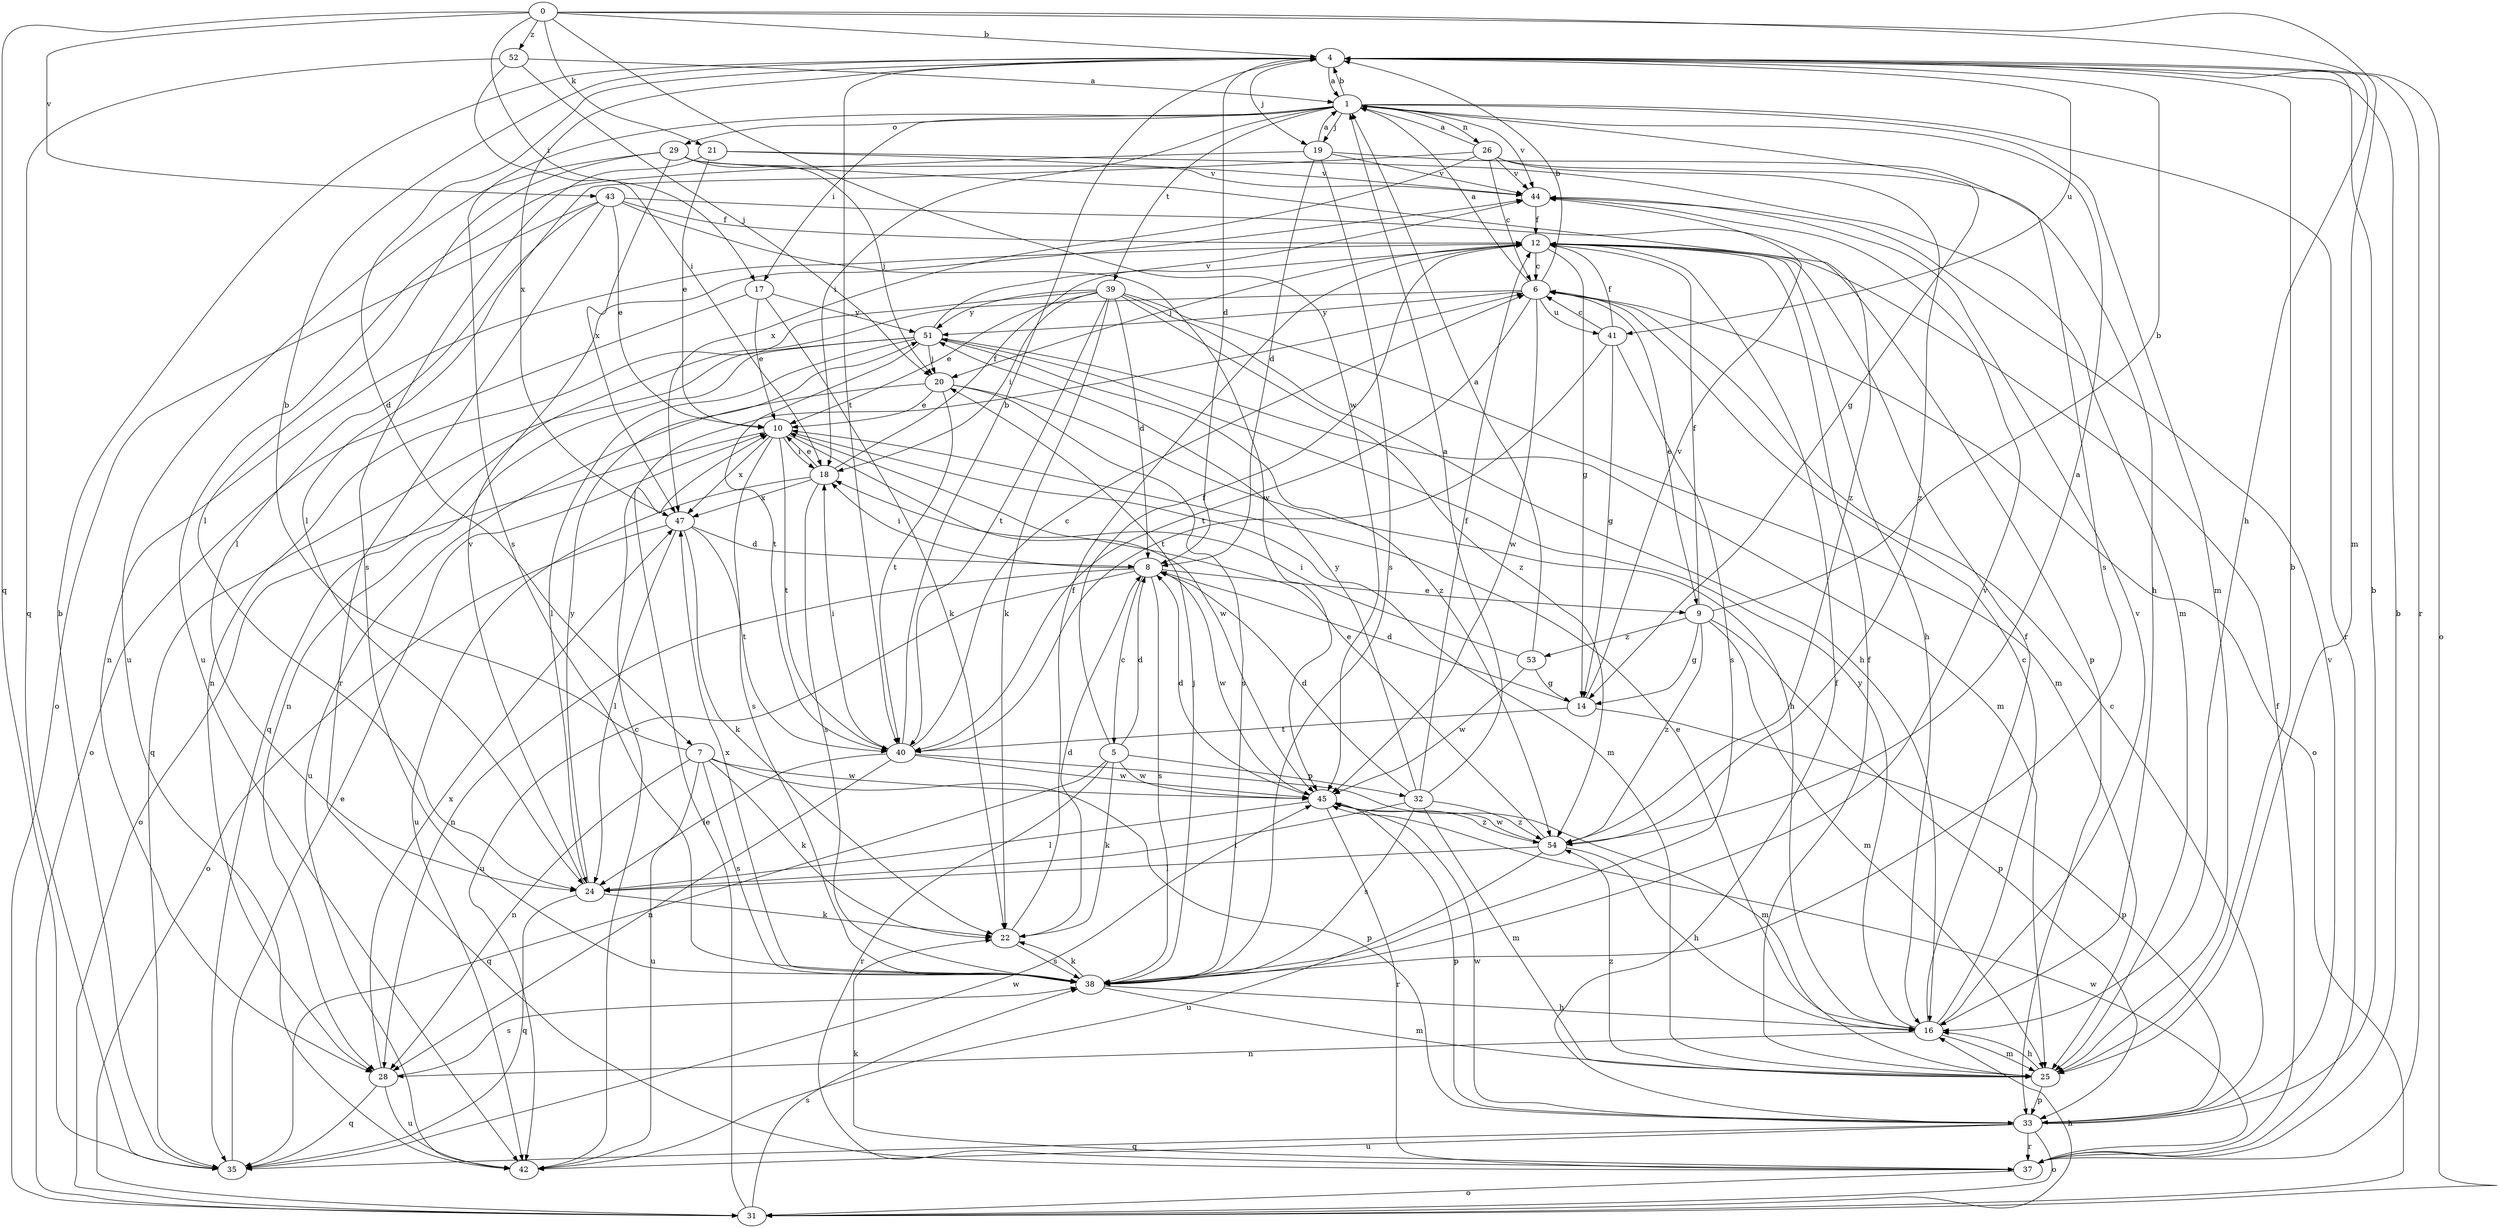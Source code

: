 strict digraph  {
0;
1;
4;
5;
6;
7;
8;
9;
10;
12;
14;
16;
17;
18;
19;
20;
21;
22;
24;
25;
26;
28;
29;
31;
32;
33;
35;
37;
38;
39;
40;
41;
42;
43;
44;
45;
47;
51;
52;
53;
54;
0 -> 4  [label=b];
0 -> 16  [label=h];
0 -> 17  [label=i];
0 -> 21  [label=k];
0 -> 25  [label=m];
0 -> 35  [label=q];
0 -> 43  [label=v];
0 -> 45  [label=w];
0 -> 52  [label=z];
1 -> 4  [label=b];
1 -> 14  [label=g];
1 -> 17  [label=i];
1 -> 18  [label=i];
1 -> 19  [label=j];
1 -> 25  [label=m];
1 -> 26  [label=n];
1 -> 29  [label=o];
1 -> 37  [label=r];
1 -> 38  [label=s];
1 -> 39  [label=t];
1 -> 44  [label=v];
4 -> 1  [label=a];
4 -> 7  [label=d];
4 -> 8  [label=d];
4 -> 19  [label=j];
4 -> 31  [label=o];
4 -> 37  [label=r];
4 -> 40  [label=t];
4 -> 41  [label=u];
4 -> 47  [label=x];
5 -> 8  [label=d];
5 -> 12  [label=f];
5 -> 22  [label=k];
5 -> 32  [label=p];
5 -> 35  [label=q];
5 -> 37  [label=r];
5 -> 45  [label=w];
6 -> 1  [label=a];
6 -> 4  [label=b];
6 -> 9  [label=e];
6 -> 31  [label=o];
6 -> 35  [label=q];
6 -> 40  [label=t];
6 -> 41  [label=u];
6 -> 45  [label=w];
6 -> 51  [label=y];
7 -> 4  [label=b];
7 -> 22  [label=k];
7 -> 28  [label=n];
7 -> 33  [label=p];
7 -> 38  [label=s];
7 -> 42  [label=u];
7 -> 45  [label=w];
8 -> 5  [label=c];
8 -> 9  [label=e];
8 -> 18  [label=i];
8 -> 28  [label=n];
8 -> 38  [label=s];
8 -> 42  [label=u];
8 -> 45  [label=w];
9 -> 4  [label=b];
9 -> 12  [label=f];
9 -> 14  [label=g];
9 -> 25  [label=m];
9 -> 33  [label=p];
9 -> 53  [label=z];
9 -> 54  [label=z];
10 -> 18  [label=i];
10 -> 25  [label=m];
10 -> 31  [label=o];
10 -> 38  [label=s];
10 -> 40  [label=t];
10 -> 45  [label=w];
10 -> 47  [label=x];
12 -> 6  [label=c];
12 -> 14  [label=g];
12 -> 16  [label=h];
12 -> 20  [label=j];
12 -> 28  [label=n];
14 -> 8  [label=d];
14 -> 33  [label=p];
14 -> 40  [label=t];
14 -> 44  [label=v];
16 -> 6  [label=c];
16 -> 10  [label=e];
16 -> 12  [label=f];
16 -> 25  [label=m];
16 -> 28  [label=n];
16 -> 44  [label=v];
16 -> 51  [label=y];
17 -> 10  [label=e];
17 -> 22  [label=k];
17 -> 31  [label=o];
17 -> 51  [label=y];
18 -> 10  [label=e];
18 -> 12  [label=f];
18 -> 38  [label=s];
18 -> 42  [label=u];
18 -> 47  [label=x];
19 -> 1  [label=a];
19 -> 8  [label=d];
19 -> 16  [label=h];
19 -> 38  [label=s];
19 -> 42  [label=u];
19 -> 44  [label=v];
20 -> 10  [label=e];
20 -> 16  [label=h];
20 -> 38  [label=s];
20 -> 40  [label=t];
20 -> 42  [label=u];
21 -> 10  [label=e];
21 -> 25  [label=m];
21 -> 38  [label=s];
21 -> 44  [label=v];
22 -> 8  [label=d];
22 -> 12  [label=f];
22 -> 38  [label=s];
24 -> 22  [label=k];
24 -> 35  [label=q];
24 -> 44  [label=v];
24 -> 51  [label=y];
25 -> 4  [label=b];
25 -> 12  [label=f];
25 -> 16  [label=h];
25 -> 33  [label=p];
25 -> 54  [label=z];
26 -> 1  [label=a];
26 -> 6  [label=c];
26 -> 24  [label=l];
26 -> 38  [label=s];
26 -> 44  [label=v];
26 -> 47  [label=x];
26 -> 54  [label=z];
28 -> 35  [label=q];
28 -> 38  [label=s];
28 -> 42  [label=u];
28 -> 47  [label=x];
29 -> 20  [label=j];
29 -> 24  [label=l];
29 -> 42  [label=u];
29 -> 44  [label=v];
29 -> 47  [label=x];
29 -> 54  [label=z];
31 -> 10  [label=e];
31 -> 16  [label=h];
31 -> 38  [label=s];
32 -> 1  [label=a];
32 -> 8  [label=d];
32 -> 12  [label=f];
32 -> 24  [label=l];
32 -> 25  [label=m];
32 -> 38  [label=s];
32 -> 51  [label=y];
32 -> 54  [label=z];
33 -> 4  [label=b];
33 -> 6  [label=c];
33 -> 12  [label=f];
33 -> 31  [label=o];
33 -> 35  [label=q];
33 -> 37  [label=r];
33 -> 42  [label=u];
33 -> 44  [label=v];
33 -> 45  [label=w];
35 -> 4  [label=b];
35 -> 10  [label=e];
35 -> 45  [label=w];
37 -> 4  [label=b];
37 -> 12  [label=f];
37 -> 22  [label=k];
37 -> 31  [label=o];
37 -> 45  [label=w];
38 -> 16  [label=h];
38 -> 20  [label=j];
38 -> 22  [label=k];
38 -> 25  [label=m];
38 -> 44  [label=v];
38 -> 47  [label=x];
39 -> 8  [label=d];
39 -> 10  [label=e];
39 -> 16  [label=h];
39 -> 18  [label=i];
39 -> 22  [label=k];
39 -> 25  [label=m];
39 -> 28  [label=n];
39 -> 40  [label=t];
39 -> 51  [label=y];
39 -> 54  [label=z];
40 -> 4  [label=b];
40 -> 6  [label=c];
40 -> 18  [label=i];
40 -> 24  [label=l];
40 -> 25  [label=m];
40 -> 28  [label=n];
40 -> 45  [label=w];
41 -> 6  [label=c];
41 -> 12  [label=f];
41 -> 14  [label=g];
41 -> 38  [label=s];
41 -> 40  [label=t];
42 -> 6  [label=c];
43 -> 10  [label=e];
43 -> 12  [label=f];
43 -> 24  [label=l];
43 -> 31  [label=o];
43 -> 33  [label=p];
43 -> 37  [label=r];
43 -> 45  [label=w];
44 -> 12  [label=f];
45 -> 8  [label=d];
45 -> 24  [label=l];
45 -> 33  [label=p];
45 -> 37  [label=r];
45 -> 54  [label=z];
47 -> 8  [label=d];
47 -> 22  [label=k];
47 -> 24  [label=l];
47 -> 31  [label=o];
47 -> 40  [label=t];
51 -> 20  [label=j];
51 -> 24  [label=l];
51 -> 25  [label=m];
51 -> 28  [label=n];
51 -> 35  [label=q];
51 -> 40  [label=t];
51 -> 44  [label=v];
51 -> 54  [label=z];
52 -> 1  [label=a];
52 -> 18  [label=i];
52 -> 20  [label=j];
52 -> 35  [label=q];
53 -> 1  [label=a];
53 -> 14  [label=g];
53 -> 18  [label=i];
53 -> 45  [label=w];
54 -> 1  [label=a];
54 -> 10  [label=e];
54 -> 16  [label=h];
54 -> 24  [label=l];
54 -> 42  [label=u];
54 -> 45  [label=w];
}
